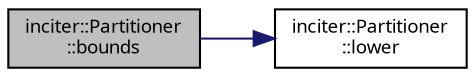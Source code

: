 digraph "inciter::Partitioner::bounds"
{
 // INTERACTIVE_SVG=YES
  bgcolor="transparent";
  edge [fontname="sans-serif",fontsize="9",labelfontname="sans-serif",labelfontsize="9"];
  node [fontname="sans-serif",fontsize="9",shape=record];
  rankdir="LR";
  Node1 [label="inciter::Partitioner\l::bounds",height=0.2,width=0.4,color="black", fillcolor="grey75", style="filled", fontcolor="black"];
  Node1 -> Node2 [color="midnightblue",fontsize="9",style="solid",fontname="sans-serif"];
  Node2 [label="inciter::Partitioner\l::lower",height=0.2,width=0.4,color="black",URL="$classinciter_1_1_partitioner.html#a1efc884c6d615bfa0df4ac0436d7dfe4"];
}
